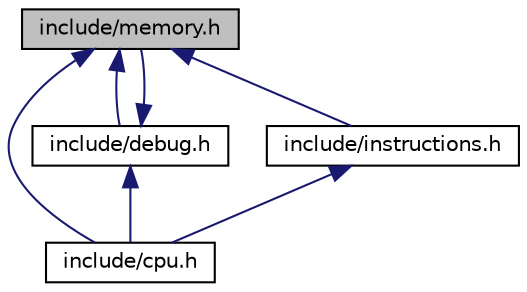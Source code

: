 digraph "include/memory.h"
{
  edge [fontname="Helvetica",fontsize="10",labelfontname="Helvetica",labelfontsize="10"];
  node [fontname="Helvetica",fontsize="10",shape=record];
  Node6 [label="include/memory.h",height=0.2,width=0.4,color="black", fillcolor="grey75", style="filled", fontcolor="black"];
  Node6 -> Node7 [dir="back",color="midnightblue",fontsize="10",style="solid",fontname="Helvetica"];
  Node7 [label="include/cpu.h",height=0.2,width=0.4,color="black", fillcolor="white", style="filled",URL="$cpu_8h_source.html"];
  Node6 -> Node8 [dir="back",color="midnightblue",fontsize="10",style="solid",fontname="Helvetica"];
  Node8 [label="include/debug.h",height=0.2,width=0.4,color="black", fillcolor="white", style="filled",URL="$debug_8h_source.html"];
  Node8 -> Node6 [dir="back",color="midnightblue",fontsize="10",style="solid",fontname="Helvetica"];
  Node8 -> Node7 [dir="back",color="midnightblue",fontsize="10",style="solid",fontname="Helvetica"];
  Node6 -> Node9 [dir="back",color="midnightblue",fontsize="10",style="solid",fontname="Helvetica"];
  Node9 [label="include/instructions.h",height=0.2,width=0.4,color="black", fillcolor="white", style="filled",URL="$instructions_8h.html",tooltip="A set of reusable instructions that are called by the opcode functions. "];
  Node9 -> Node7 [dir="back",color="midnightblue",fontsize="10",style="solid",fontname="Helvetica"];
}
